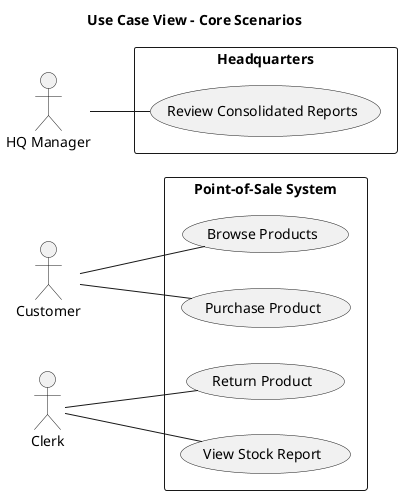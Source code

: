@startuml use_case_view
title Use Case View - Core Scenarios
left to right direction
actor Customer
actor Clerk
actor "HQ Manager" as HQ

rectangle "Point-of-Sale System" {
  Customer -- (Browse Products)
  Customer -- (Purchase Product)
  Clerk -- (Return Product)
  Clerk -- (View Stock Report)
}
rectangle Headquarters {
  HQ -- (Review Consolidated Reports)
}
@enduml

